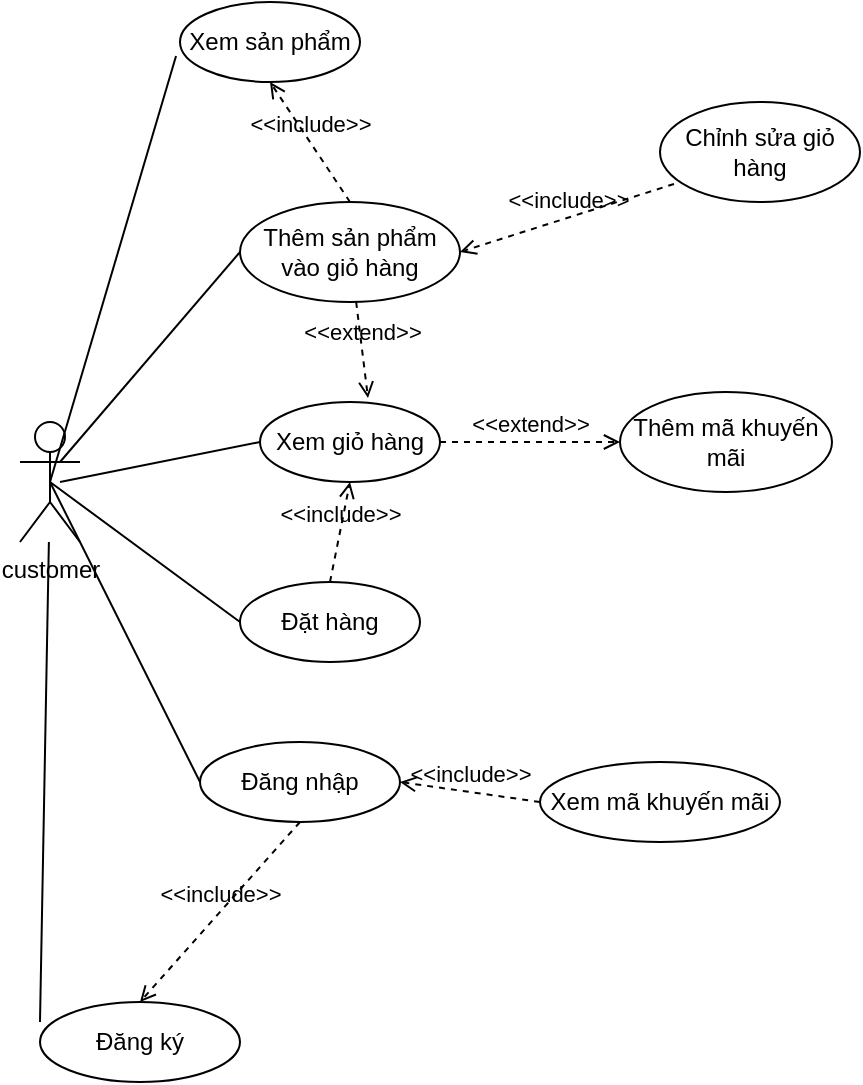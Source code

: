 <mxfile version="16.2.2" type="device"><diagram id="MQM19f3hnEa3dnIo_PZb" name="Page-1"><mxGraphModel dx="821" dy="668" grid="1" gridSize="10" guides="1" tooltips="1" connect="1" arrows="1" fold="1" page="1" pageScale="1" pageWidth="827" pageHeight="1169" math="0" shadow="0"><root><mxCell id="0"/><mxCell id="1" parent="0"/><mxCell id="6fvxp2EtSVjsqiJUpjJe-1" value="customer" style="shape=umlActor;verticalLabelPosition=bottom;verticalAlign=top;html=1;outlineConnect=0;" vertex="1" parent="1"><mxGeometry x="80" y="290" width="30" height="60" as="geometry"/></mxCell><mxCell id="6fvxp2EtSVjsqiJUpjJe-2" value="Xem sản phẩm" style="ellipse;whiteSpace=wrap;html=1;" vertex="1" parent="1"><mxGeometry x="160" y="80" width="90" height="40" as="geometry"/></mxCell><mxCell id="6fvxp2EtSVjsqiJUpjJe-3" value="Đăng nhập&lt;br&gt;" style="ellipse;whiteSpace=wrap;html=1;" vertex="1" parent="1"><mxGeometry x="170" y="450" width="100" height="40" as="geometry"/></mxCell><mxCell id="6fvxp2EtSVjsqiJUpjJe-4" value="Đăng ký&lt;br&gt;" style="ellipse;whiteSpace=wrap;html=1;" vertex="1" parent="1"><mxGeometry x="90" y="580" width="100" height="40" as="geometry"/></mxCell><mxCell id="6fvxp2EtSVjsqiJUpjJe-5" value="&amp;lt;&amp;lt;include&amp;gt;&amp;gt;" style="html=1;verticalAlign=bottom;labelBackgroundColor=none;endArrow=open;endFill=0;dashed=1;rounded=0;exitX=0.5;exitY=1;exitDx=0;exitDy=0;entryX=0.5;entryY=0;entryDx=0;entryDy=0;" edge="1" parent="1" source="6fvxp2EtSVjsqiJUpjJe-3" target="6fvxp2EtSVjsqiJUpjJe-4"><mxGeometry width="160" relative="1" as="geometry"><mxPoint x="330" y="230" as="sourcePoint"/><mxPoint x="420" y="300" as="targetPoint"/></mxGeometry></mxCell><mxCell id="6fvxp2EtSVjsqiJUpjJe-6" value="Thêm sản phẩm vào giỏ hàng&lt;br&gt;" style="ellipse;whiteSpace=wrap;html=1;" vertex="1" parent="1"><mxGeometry x="190" y="180" width="110" height="50" as="geometry"/></mxCell><mxCell id="6fvxp2EtSVjsqiJUpjJe-8" value="Chỉnh sửa giỏ hàng&lt;br&gt;" style="ellipse;whiteSpace=wrap;html=1;" vertex="1" parent="1"><mxGeometry x="400" y="130" width="100" height="50" as="geometry"/></mxCell><mxCell id="6fvxp2EtSVjsqiJUpjJe-9" value="&amp;lt;&amp;lt;include&amp;gt;&amp;gt;" style="html=1;verticalAlign=bottom;labelBackgroundColor=none;endArrow=open;endFill=0;dashed=1;rounded=0;exitX=0.07;exitY=0.82;exitDx=0;exitDy=0;entryX=1;entryY=0.5;entryDx=0;entryDy=0;exitPerimeter=0;" edge="1" parent="1" source="6fvxp2EtSVjsqiJUpjJe-8" target="6fvxp2EtSVjsqiJUpjJe-6"><mxGeometry width="160" relative="1" as="geometry"><mxPoint x="250" y="390" as="sourcePoint"/><mxPoint x="250" y="300" as="targetPoint"/></mxGeometry></mxCell><mxCell id="6fvxp2EtSVjsqiJUpjJe-10" value="Đặt hàng&lt;br&gt;" style="ellipse;whiteSpace=wrap;html=1;" vertex="1" parent="1"><mxGeometry x="190" y="370" width="90" height="40" as="geometry"/></mxCell><mxCell id="6fvxp2EtSVjsqiJUpjJe-11" value="Xem giỏ hàng&lt;br&gt;" style="ellipse;whiteSpace=wrap;html=1;" vertex="1" parent="1"><mxGeometry x="200" y="280" width="90" height="40" as="geometry"/></mxCell><mxCell id="6fvxp2EtSVjsqiJUpjJe-12" value="&amp;lt;&amp;lt;extend&amp;gt;&amp;gt;" style="html=1;verticalAlign=bottom;labelBackgroundColor=none;endArrow=open;endFill=0;dashed=1;rounded=0;entryX=0.6;entryY=-0.05;entryDx=0;entryDy=0;entryPerimeter=0;" edge="1" parent="1" source="6fvxp2EtSVjsqiJUpjJe-6" target="6fvxp2EtSVjsqiJUpjJe-11"><mxGeometry width="160" relative="1" as="geometry"><mxPoint x="330" y="295" as="sourcePoint"/><mxPoint x="404" y="350" as="targetPoint"/></mxGeometry></mxCell><mxCell id="6fvxp2EtSVjsqiJUpjJe-13" value="Thêm mã khuyến mãi" style="ellipse;whiteSpace=wrap;html=1;" vertex="1" parent="1"><mxGeometry x="380" y="275" width="106" height="50" as="geometry"/></mxCell><mxCell id="6fvxp2EtSVjsqiJUpjJe-14" value="&amp;lt;&amp;lt;extend&amp;gt;&amp;gt;" style="html=1;verticalAlign=bottom;labelBackgroundColor=none;endArrow=open;endFill=0;dashed=1;rounded=0;entryX=0;entryY=0.5;entryDx=0;entryDy=0;exitX=1;exitY=0.5;exitDx=0;exitDy=0;" edge="1" parent="1" source="6fvxp2EtSVjsqiJUpjJe-11" target="6fvxp2EtSVjsqiJUpjJe-13"><mxGeometry width="160" relative="1" as="geometry"><mxPoint x="361.589" y="194.206" as="sourcePoint"/><mxPoint x="254" y="248" as="targetPoint"/></mxGeometry></mxCell><mxCell id="6fvxp2EtSVjsqiJUpjJe-18" value="" style="endArrow=none;html=1;rounded=0;exitX=0.5;exitY=0.5;exitDx=0;exitDy=0;exitPerimeter=0;entryX=-0.022;entryY=0.675;entryDx=0;entryDy=0;entryPerimeter=0;" edge="1" parent="1" source="6fvxp2EtSVjsqiJUpjJe-1" target="6fvxp2EtSVjsqiJUpjJe-2"><mxGeometry width="50" height="50" relative="1" as="geometry"><mxPoint x="390" y="420" as="sourcePoint"/><mxPoint x="440" y="370" as="targetPoint"/></mxGeometry></mxCell><mxCell id="6fvxp2EtSVjsqiJUpjJe-19" value="" style="endArrow=none;html=1;rounded=0;entryX=0;entryY=0.5;entryDx=0;entryDy=0;" edge="1" parent="1" target="6fvxp2EtSVjsqiJUpjJe-6"><mxGeometry width="50" height="50" relative="1" as="geometry"><mxPoint x="100" y="310" as="sourcePoint"/><mxPoint x="168.02" y="117" as="targetPoint"/></mxGeometry></mxCell><mxCell id="6fvxp2EtSVjsqiJUpjJe-20" value="" style="endArrow=none;html=1;rounded=0;entryX=0;entryY=0.5;entryDx=0;entryDy=0;" edge="1" parent="1" target="6fvxp2EtSVjsqiJUpjJe-11"><mxGeometry width="50" height="50" relative="1" as="geometry"><mxPoint x="100" y="320" as="sourcePoint"/><mxPoint x="178.02" y="127" as="targetPoint"/></mxGeometry></mxCell><mxCell id="6fvxp2EtSVjsqiJUpjJe-21" value="" style="endArrow=none;html=1;rounded=0;exitX=0.5;exitY=0.5;exitDx=0;exitDy=0;exitPerimeter=0;entryX=0;entryY=0.5;entryDx=0;entryDy=0;" edge="1" parent="1" source="6fvxp2EtSVjsqiJUpjJe-1" target="6fvxp2EtSVjsqiJUpjJe-10"><mxGeometry width="50" height="50" relative="1" as="geometry"><mxPoint x="125" y="350" as="sourcePoint"/><mxPoint x="188.02" y="137" as="targetPoint"/></mxGeometry></mxCell><mxCell id="6fvxp2EtSVjsqiJUpjJe-22" value="" style="endArrow=none;html=1;rounded=0;entryX=0;entryY=0.25;entryDx=0;entryDy=0;entryPerimeter=0;" edge="1" parent="1" source="6fvxp2EtSVjsqiJUpjJe-1" target="6fvxp2EtSVjsqiJUpjJe-4"><mxGeometry width="50" height="50" relative="1" as="geometry"><mxPoint x="100" y="330" as="sourcePoint"/><mxPoint x="198.02" y="147" as="targetPoint"/></mxGeometry></mxCell><mxCell id="6fvxp2EtSVjsqiJUpjJe-23" value="" style="endArrow=none;html=1;rounded=0;exitX=0;exitY=0.5;exitDx=0;exitDy=0;entryX=0.5;entryY=0.5;entryDx=0;entryDy=0;entryPerimeter=0;" edge="1" parent="1" source="6fvxp2EtSVjsqiJUpjJe-3" target="6fvxp2EtSVjsqiJUpjJe-1"><mxGeometry width="50" height="50" relative="1" as="geometry"><mxPoint x="145" y="370" as="sourcePoint"/><mxPoint x="208.02" y="157" as="targetPoint"/></mxGeometry></mxCell><mxCell id="6fvxp2EtSVjsqiJUpjJe-24" value="&amp;lt;&amp;lt;include&amp;gt;&amp;gt;" style="html=1;verticalAlign=bottom;labelBackgroundColor=none;endArrow=open;endFill=0;dashed=1;rounded=0;exitX=0.5;exitY=0;exitDx=0;exitDy=0;entryX=0.5;entryY=1;entryDx=0;entryDy=0;" edge="1" parent="1" source="6fvxp2EtSVjsqiJUpjJe-6" target="6fvxp2EtSVjsqiJUpjJe-2"><mxGeometry width="160" relative="1" as="geometry"><mxPoint x="417" y="181" as="sourcePoint"/><mxPoint x="310" y="110" as="targetPoint"/></mxGeometry></mxCell><mxCell id="6fvxp2EtSVjsqiJUpjJe-25" value="&amp;lt;&amp;lt;include&amp;gt;&amp;gt;" style="html=1;verticalAlign=bottom;labelBackgroundColor=none;endArrow=open;endFill=0;dashed=1;rounded=0;exitX=0.5;exitY=0;exitDx=0;exitDy=0;entryX=0.5;entryY=1;entryDx=0;entryDy=0;" edge="1" parent="1" source="6fvxp2EtSVjsqiJUpjJe-10" target="6fvxp2EtSVjsqiJUpjJe-11"><mxGeometry width="160" relative="1" as="geometry"><mxPoint x="417" y="181" as="sourcePoint"/><mxPoint x="310" y="215" as="targetPoint"/></mxGeometry></mxCell><mxCell id="6fvxp2EtSVjsqiJUpjJe-26" value="Xem mã khuyến mãi&lt;br&gt;" style="ellipse;whiteSpace=wrap;html=1;" vertex="1" parent="1"><mxGeometry x="340" y="460" width="120" height="40" as="geometry"/></mxCell><mxCell id="6fvxp2EtSVjsqiJUpjJe-28" value="&amp;lt;&amp;lt;include&amp;gt;&amp;gt;" style="html=1;verticalAlign=bottom;labelBackgroundColor=none;endArrow=open;endFill=0;dashed=1;rounded=0;entryX=1;entryY=0.5;entryDx=0;entryDy=0;exitX=0;exitY=0.5;exitDx=0;exitDy=0;" edge="1" parent="1" source="6fvxp2EtSVjsqiJUpjJe-26" target="6fvxp2EtSVjsqiJUpjJe-3"><mxGeometry width="160" relative="1" as="geometry"><mxPoint x="330" y="390" as="sourcePoint"/><mxPoint x="490" y="390" as="targetPoint"/></mxGeometry></mxCell></root></mxGraphModel></diagram></mxfile>
